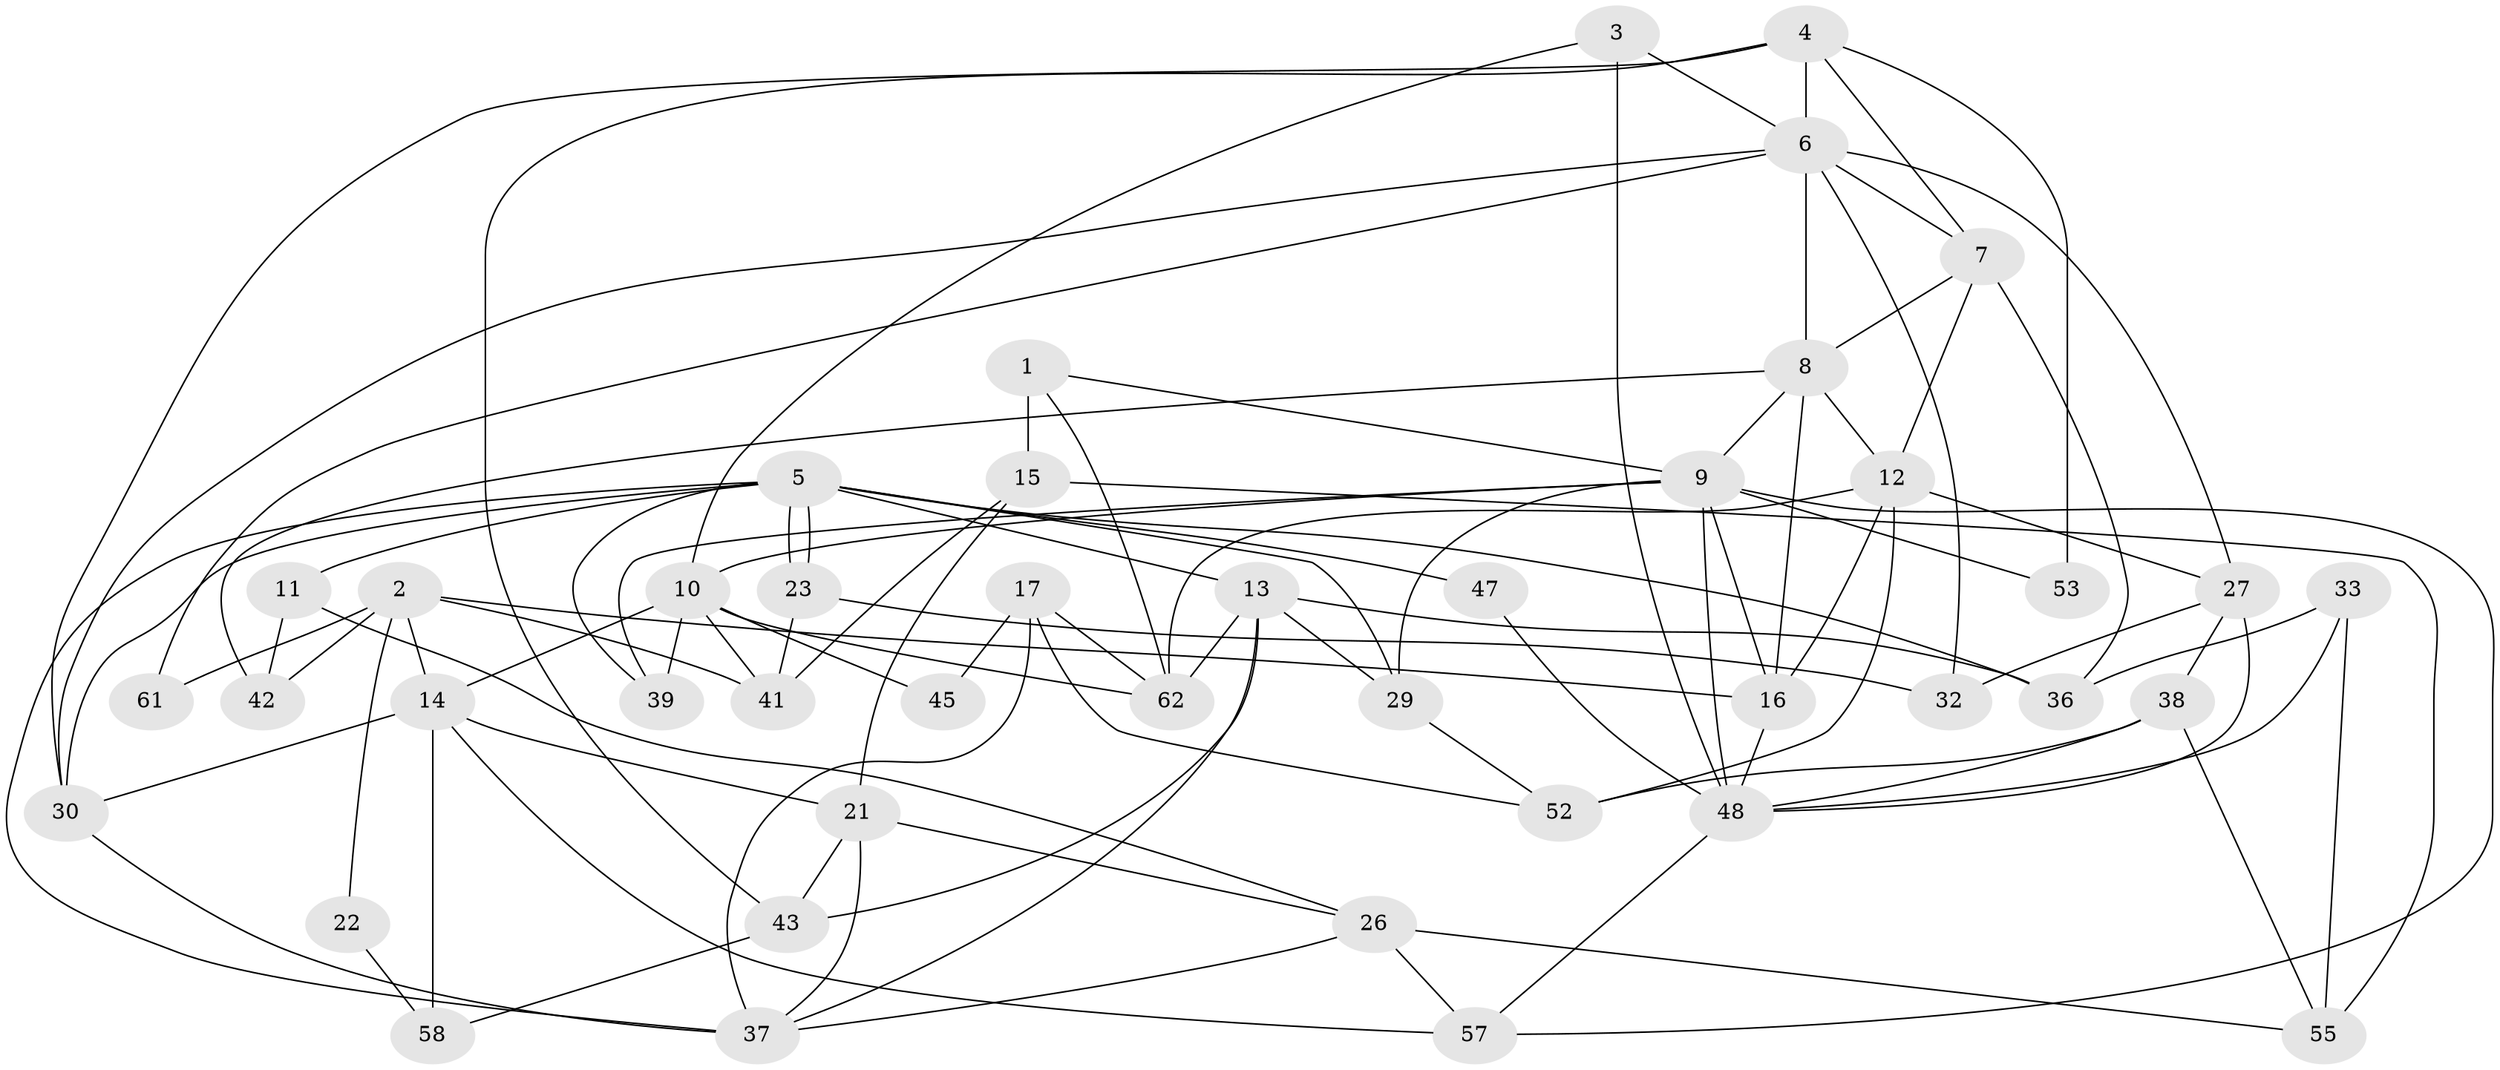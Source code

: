 // original degree distribution, {4: 0.3548387096774194, 6: 0.08064516129032258, 3: 0.24193548387096775, 5: 0.16129032258064516, 7: 0.04838709677419355, 2: 0.11290322580645161}
// Generated by graph-tools (version 1.1) at 2025/11/02/27/25 16:11:20]
// undirected, 43 vertices, 98 edges
graph export_dot {
graph [start="1"]
  node [color=gray90,style=filled];
  1 [super="+51"];
  2 [super="+19"];
  3;
  4;
  5 [super="+31"];
  6 [super="+18"];
  7 [super="+34"];
  8;
  9 [super="+44"];
  10 [super="+20"];
  11;
  12 [super="+50"];
  13 [super="+24"];
  14 [super="+54"];
  15 [super="+25"];
  16 [super="+35"];
  17;
  21 [super="+28"];
  22;
  23;
  26 [super="+49"];
  27;
  29;
  30 [super="+59"];
  32 [super="+40"];
  33;
  36 [super="+60"];
  37;
  38 [super="+46"];
  39;
  41;
  42;
  43;
  45;
  47;
  48 [super="+56"];
  52;
  53;
  55;
  57;
  58;
  61;
  62;
  1 -- 62;
  1 -- 15 [weight=3];
  1 -- 9;
  2 -- 22;
  2 -- 42 [weight=2];
  2 -- 61;
  2 -- 14;
  2 -- 16;
  2 -- 41;
  3 -- 10;
  3 -- 48;
  3 -- 6;
  4 -- 43;
  4 -- 7;
  4 -- 53;
  4 -- 6;
  4 -- 30;
  5 -- 23;
  5 -- 23;
  5 -- 13;
  5 -- 37;
  5 -- 39;
  5 -- 11;
  5 -- 29;
  5 -- 47;
  5 -- 36;
  5 -- 30;
  6 -- 7;
  6 -- 30;
  6 -- 61;
  6 -- 32;
  6 -- 8;
  6 -- 27;
  7 -- 8;
  7 -- 12;
  7 -- 36 [weight=2];
  8 -- 12;
  8 -- 9;
  8 -- 42;
  8 -- 16;
  9 -- 10;
  9 -- 16;
  9 -- 39;
  9 -- 53;
  9 -- 57;
  9 -- 48;
  9 -- 29;
  10 -- 41;
  10 -- 14;
  10 -- 45;
  10 -- 62;
  10 -- 39;
  11 -- 42;
  11 -- 26;
  12 -- 62;
  12 -- 27;
  12 -- 52;
  12 -- 16;
  13 -- 36;
  13 -- 29;
  13 -- 37;
  13 -- 43;
  13 -- 62;
  14 -- 30;
  14 -- 57;
  14 -- 58;
  14 -- 21;
  15 -- 41;
  15 -- 55;
  15 -- 21;
  16 -- 48;
  17 -- 37;
  17 -- 62;
  17 -- 45;
  17 -- 52;
  21 -- 43;
  21 -- 26;
  21 -- 37;
  22 -- 58;
  23 -- 32;
  23 -- 41;
  26 -- 37;
  26 -- 55;
  26 -- 57;
  27 -- 48;
  27 -- 38;
  27 -- 32;
  29 -- 52;
  30 -- 37;
  33 -- 48;
  33 -- 55;
  33 -- 36;
  38 -- 52;
  38 -- 55;
  38 -- 48;
  43 -- 58;
  47 -- 48;
  48 -- 57;
}
